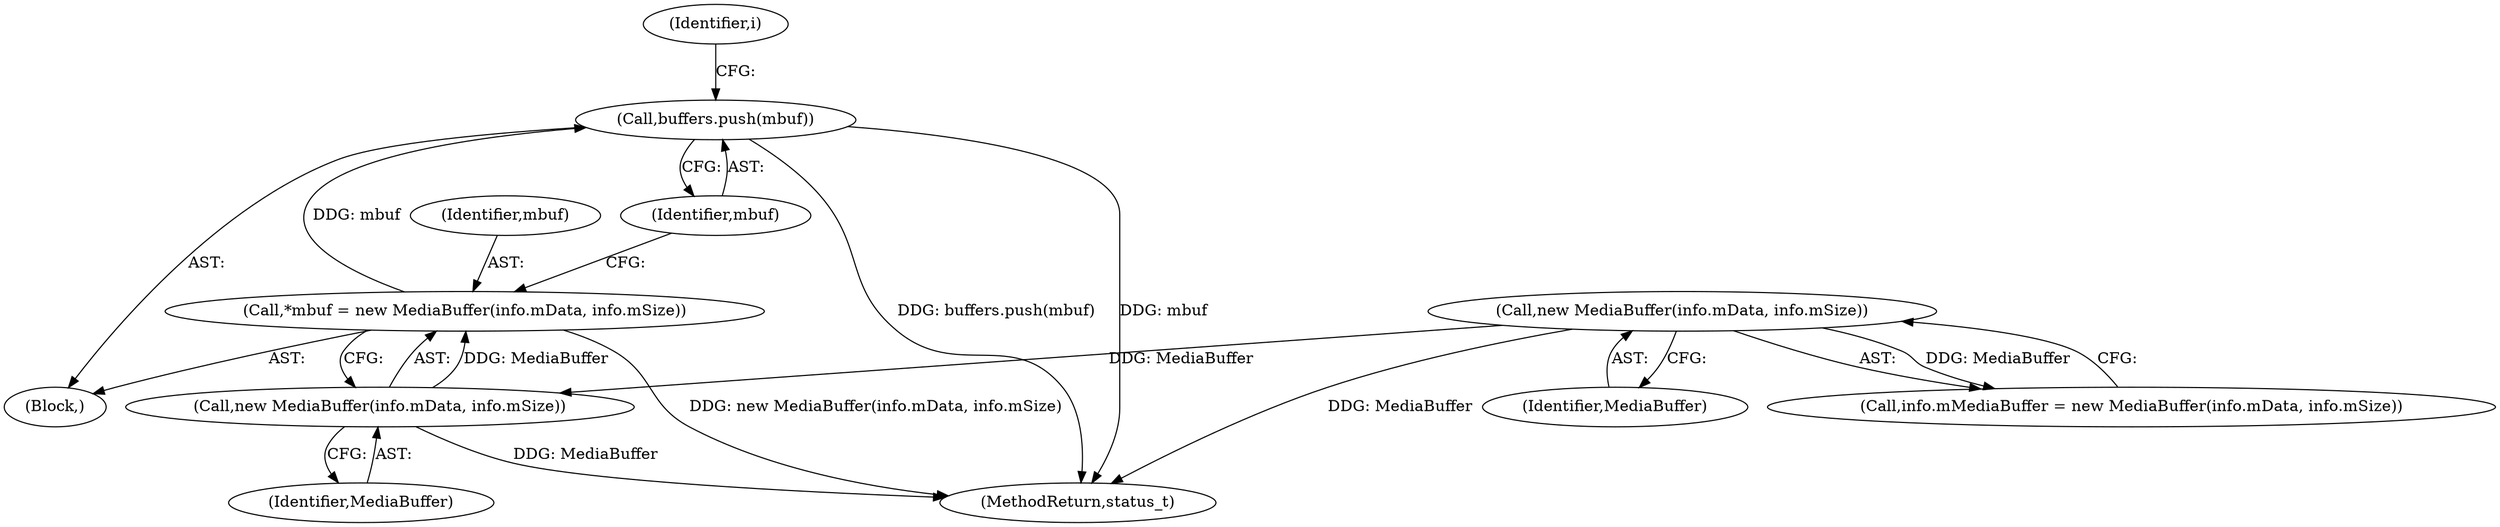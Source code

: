 digraph "0_Android_97837bb6cbac21ea679843a0037779d3834bed64@pointer" {
"1000546" [label="(Call,buffers.push(mbuf))"];
"1000542" [label="(Call,*mbuf = new MediaBuffer(info.mData, info.mSize))"];
"1000544" [label="(Call,new MediaBuffer(info.mData, info.mSize))"];
"1000418" [label="(Call,new MediaBuffer(info.mData, info.mSize))"];
"1000542" [label="(Call,*mbuf = new MediaBuffer(info.mData, info.mSize))"];
"1000545" [label="(Identifier,MediaBuffer)"];
"1000543" [label="(Identifier,mbuf)"];
"1000546" [label="(Call,buffers.push(mbuf))"];
"1000534" [label="(Identifier,i)"];
"1000535" [label="(Block,)"];
"1000579" [label="(MethodReturn,status_t)"];
"1000418" [label="(Call,new MediaBuffer(info.mData, info.mSize))"];
"1000544" [label="(Call,new MediaBuffer(info.mData, info.mSize))"];
"1000547" [label="(Identifier,mbuf)"];
"1000419" [label="(Identifier,MediaBuffer)"];
"1000414" [label="(Call,info.mMediaBuffer = new MediaBuffer(info.mData, info.mSize))"];
"1000546" -> "1000535"  [label="AST: "];
"1000546" -> "1000547"  [label="CFG: "];
"1000547" -> "1000546"  [label="AST: "];
"1000534" -> "1000546"  [label="CFG: "];
"1000546" -> "1000579"  [label="DDG: buffers.push(mbuf)"];
"1000546" -> "1000579"  [label="DDG: mbuf"];
"1000542" -> "1000546"  [label="DDG: mbuf"];
"1000542" -> "1000535"  [label="AST: "];
"1000542" -> "1000544"  [label="CFG: "];
"1000543" -> "1000542"  [label="AST: "];
"1000544" -> "1000542"  [label="AST: "];
"1000547" -> "1000542"  [label="CFG: "];
"1000542" -> "1000579"  [label="DDG: new MediaBuffer(info.mData, info.mSize)"];
"1000544" -> "1000542"  [label="DDG: MediaBuffer"];
"1000544" -> "1000545"  [label="CFG: "];
"1000545" -> "1000544"  [label="AST: "];
"1000544" -> "1000579"  [label="DDG: MediaBuffer"];
"1000418" -> "1000544"  [label="DDG: MediaBuffer"];
"1000418" -> "1000414"  [label="AST: "];
"1000418" -> "1000419"  [label="CFG: "];
"1000419" -> "1000418"  [label="AST: "];
"1000414" -> "1000418"  [label="CFG: "];
"1000418" -> "1000579"  [label="DDG: MediaBuffer"];
"1000418" -> "1000414"  [label="DDG: MediaBuffer"];
}
